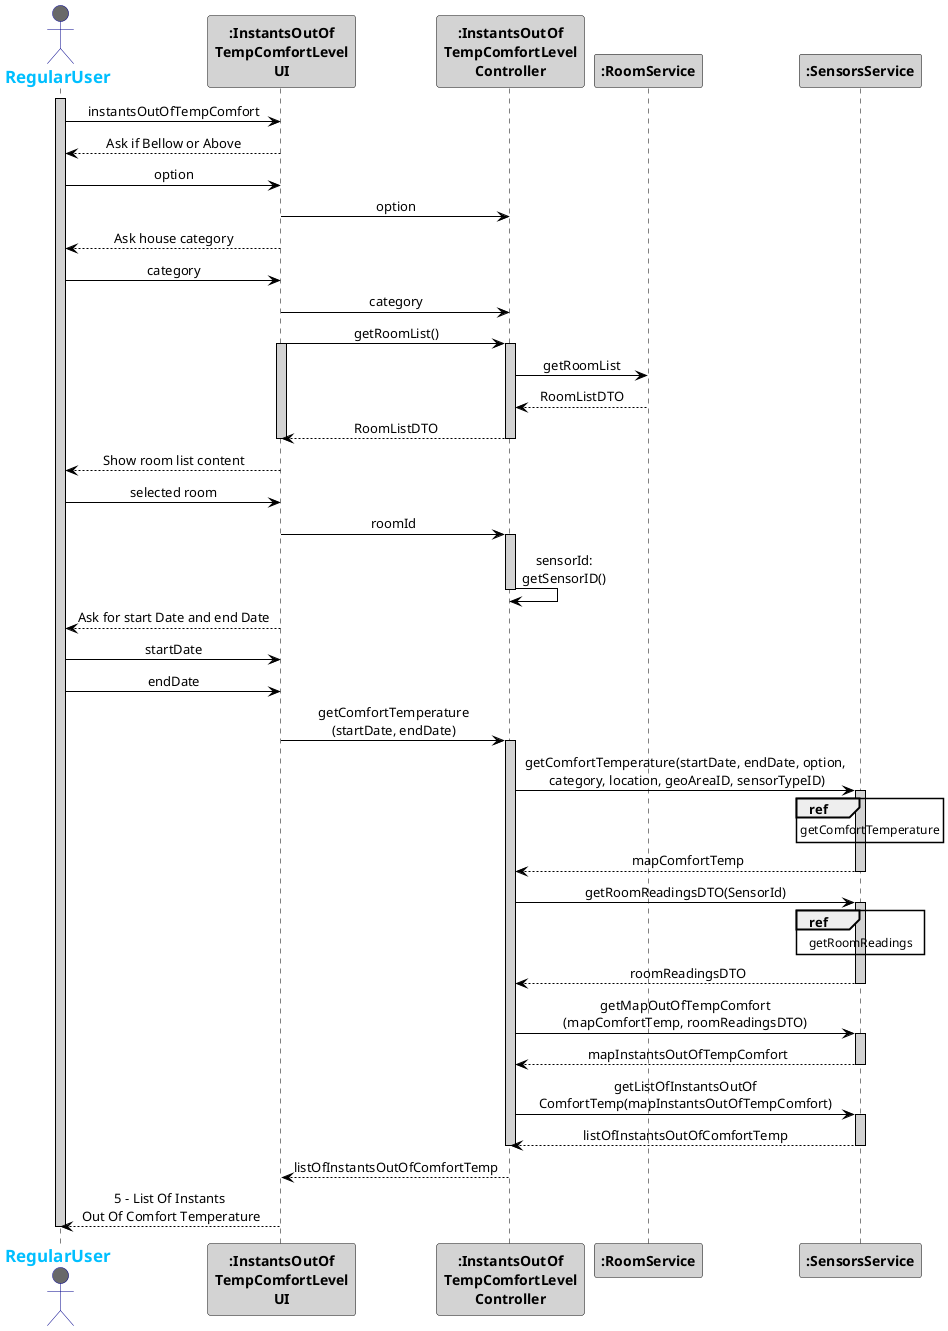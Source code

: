 @startuml
skinparam sequenceMessageAlign center
skinparam sequence {
    ArrowColor Black
    ActorBorderColor DarkBlue
    LifeLineBorderColor black
    LifeLineBackgroundColor LightGrey

    ParticipantBorderColor Black
    ParticipantBackgroundColor LightGrey
    ParticipantFontStyle Bold

    ActorBackgroundColor DimGrey
    ActorFontColor DeepSkyBlue
    ActorFontStyle Bold
    ActorFontSize 17
    ActorFontName Aapex
}


actor RegularUser
activate RegularUser
RegularUser -> ":InstantsOutOf\nTempComfortLevel\nUI": instantsOutOfTempComfort
":InstantsOutOf\nTempComfortLevel\nUI" --> RegularUser: Ask if Bellow or Above
RegularUser -> ":InstantsOutOf\nTempComfortLevel\nUI": option
":InstantsOutOf\nTempComfortLevel\nUI" -> ":InstantsOutOf\nTempComfortLevel\nController" : option
":InstantsOutOf\nTempComfortLevel\nUI" --> RegularUser: Ask house category
RegularUser -> ":InstantsOutOf\nTempComfortLevel\nUI": category
":InstantsOutOf\nTempComfortLevel\nUI" -> ":InstantsOutOf\nTempComfortLevel\nController" : category
":InstantsOutOf\nTempComfortLevel\nUI" -> ":InstantsOutOf\nTempComfortLevel\nController" : getRoomList()
activate ":InstantsOutOf\nTempComfortLevel\nUI"
activate ":InstantsOutOf\nTempComfortLevel\nController"
":InstantsOutOf\nTempComfortLevel\nController" -> ":RoomService": getRoomList
":RoomService" --> ":InstantsOutOf\nTempComfortLevel\nController": RoomListDTO
":InstantsOutOf\nTempComfortLevel\nController" --> ":InstantsOutOf\nTempComfortLevel\nUI" : RoomListDTO
deactivate ":InstantsOutOf\nTempComfortLevel\nController"
deactivate ":InstantsOutOf\nTempComfortLevel\nUI"
":InstantsOutOf\nTempComfortLevel\nUI" --> RegularUser: Show room list content
RegularUser -> ":InstantsOutOf\nTempComfortLevel\nUI":  selected room
":InstantsOutOf\nTempComfortLevel\nUI" -> ":InstantsOutOf\nTempComfortLevel\nController" : roomId
activate ":InstantsOutOf\nTempComfortLevel\nController"
":InstantsOutOf\nTempComfortLevel\nController" -> ":InstantsOutOf\nTempComfortLevel\nController" : sensorId:\ngetSensorID()
deactivate ":InstantsOutOf\nTempComfortLevel\nController"

":InstantsOutOf\nTempComfortLevel\nUI" --> RegularUser: Ask for start Date and end Date
RegularUser -> ":InstantsOutOf\nTempComfortLevel\nUI": startDate
RegularUser -> ":InstantsOutOf\nTempComfortLevel\nUI": endDate
":InstantsOutOf\nTempComfortLevel\nUI" -> ":InstantsOutOf\nTempComfortLevel\nController" : getComfortTemperature\n(startDate, endDate)
activate ":InstantsOutOf\nTempComfortLevel\nController"
":InstantsOutOf\nTempComfortLevel\nController" -> ":SensorsService": getComfortTemperature(startDate, endDate, option,\n category, location, geoAreaID, sensorTypeID)
activate ":SensorsService"
ref over ":SensorsService"
getComfortTemperature
end
":SensorsService" --> ":InstantsOutOf\nTempComfortLevel\nController" : mapComfortTemp
deactivate ":SensorsService"
":InstantsOutOf\nTempComfortLevel\nController" -> ":SensorsService": getRoomReadingsDTO(SensorId)
activate ":SensorsService"
ref over ":SensorsService"
getRoomReadings
end
":SensorsService" --> ":InstantsOutOf\nTempComfortLevel\nController" : roomReadingsDTO
deactivate ":SensorsService"
":InstantsOutOf\nTempComfortLevel\nController" -> ":SensorsService": getMapOutOfTempComfort\n(mapComfortTemp, roomReadingsDTO)
activate ":SensorsService"
":SensorsService" --> ":InstantsOutOf\nTempComfortLevel\nController" : mapInstantsOutOfTempComfort
deactivate ":SensorsService"
":InstantsOutOf\nTempComfortLevel\nController" -> ":SensorsService": getListOfInstantsOutOf\nComfortTemp(mapInstantsOutOfTempComfort)
activate ":SensorsService"
":SensorsService" --> ":InstantsOutOf\nTempComfortLevel\nController" : listOfInstantsOutOfComfortTemp
deactivate ":SensorsService"
deactivate ":InstantsOutOf\nTempComfortLevel\nController"
":InstantsOutOf\nTempComfortLevel\nController" --> ":InstantsOutOf\nTempComfortLevel\nUI" : listOfInstantsOutOfComfortTemp
":InstantsOutOf\nTempComfortLevel\nUI" --> RegularUser: 5 - List Of Instants \nOut Of Comfort Temperature
deactivate RegularUser


@enduml
